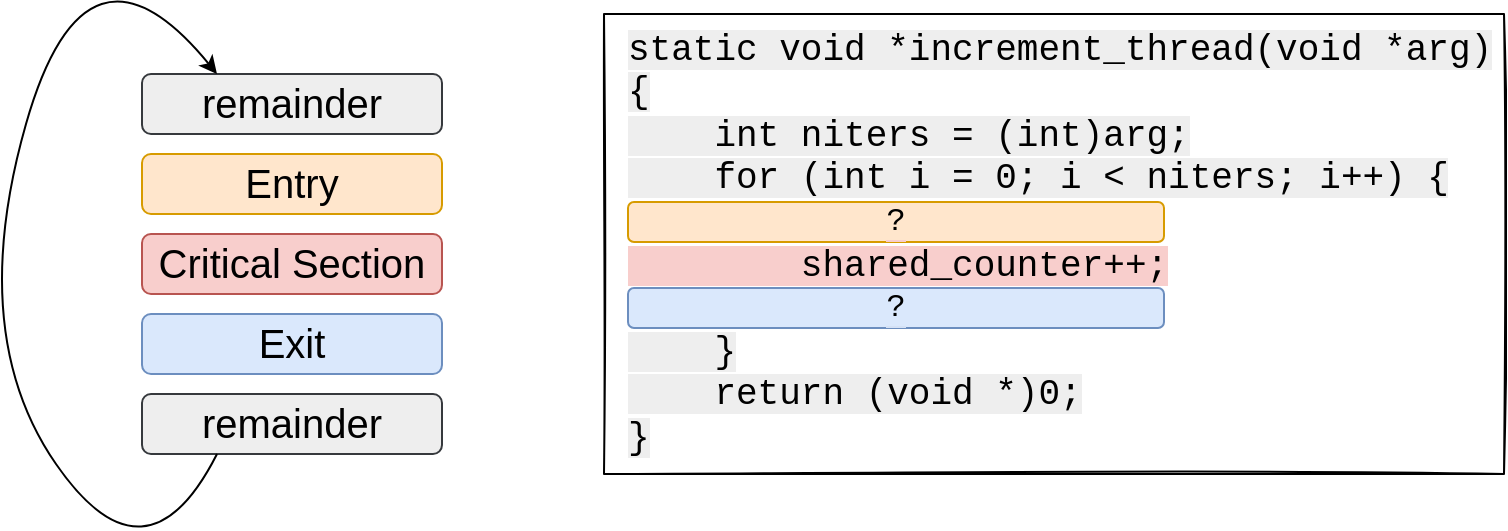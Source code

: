 <mxfile version="20.8.10" type="device"><diagram name="Page-1" id="XpLM6pjBuMtisUMq27H8"><mxGraphModel dx="184" dy="764" grid="1" gridSize="10" guides="1" tooltips="1" connect="1" arrows="1" fold="1" page="1" pageScale="1" pageWidth="850" pageHeight="1100" math="0" shadow="0"><root><mxCell id="0"/><mxCell id="1" parent="0"/><mxCell id="hwe7m3mOMqC-MSi24PNh-2" value="&lt;font style=&quot;font-size: 20px;&quot;&gt;remainder&lt;/font&gt;" style="rounded=1;whiteSpace=wrap;html=1;fillColor=#eeeeee;strokeColor=#36393d;fontSize=18;" vertex="1" parent="1"><mxGeometry x="969" y="110" width="150" height="30" as="geometry"/></mxCell><mxCell id="hwe7m3mOMqC-MSi24PNh-3" value="&lt;font style=&quot;font-size: 20px;&quot;&gt;Entry&lt;/font&gt;" style="rounded=1;whiteSpace=wrap;html=1;fillColor=#ffe6cc;strokeColor=#d79b00;fontSize=18;glass=0;" vertex="1" parent="1"><mxGeometry x="969" y="150" width="150" height="30" as="geometry"/></mxCell><mxCell id="hwe7m3mOMqC-MSi24PNh-5" value="&lt;font style=&quot;font-size: 20px;&quot;&gt;Critical Section&lt;/font&gt;" style="rounded=1;whiteSpace=wrap;html=1;fillColor=#f8cecc;strokeColor=#b85450;fontSize=18;glass=0;" vertex="1" parent="1"><mxGeometry x="969" y="190" width="150" height="30" as="geometry"/></mxCell><mxCell id="hwe7m3mOMqC-MSi24PNh-6" value="&lt;font style=&quot;font-size: 20px;&quot;&gt;Exit&lt;/font&gt;" style="rounded=1;whiteSpace=wrap;html=1;fillColor=#dae8fc;strokeColor=#6c8ebf;fontSize=18;glass=0;" vertex="1" parent="1"><mxGeometry x="969" y="230" width="150" height="30" as="geometry"/></mxCell><mxCell id="hwe7m3mOMqC-MSi24PNh-7" value="&lt;font style=&quot;font-size: 20px;&quot;&gt;remainder&lt;/font&gt;" style="rounded=1;whiteSpace=wrap;html=1;fillColor=#eeeeee;strokeColor=#36393d;fontSize=18;" vertex="1" parent="1"><mxGeometry x="969" y="270" width="150" height="30" as="geometry"/></mxCell><mxCell id="hwe7m3mOMqC-MSi24PNh-8" value="" style="curved=1;endArrow=classic;html=1;rounded=0;fontSize=20;exitX=0.25;exitY=1;exitDx=0;exitDy=0;entryX=0.25;entryY=0;entryDx=0;entryDy=0;" edge="1" parent="1" source="hwe7m3mOMqC-MSi24PNh-7" target="hwe7m3mOMqC-MSi24PNh-2"><mxGeometry width="50" height="50" relative="1" as="geometry"><mxPoint x="1241" y="400" as="sourcePoint"/><mxPoint x="1291" y="350" as="targetPoint"/><Array as="points"><mxPoint x="971" y="370"/><mxPoint x="881" y="240"/><mxPoint x="941" y="30"/></Array></mxGeometry></mxCell><mxCell id="hwe7m3mOMqC-MSi24PNh-11" value="&lt;font style=&quot;font-size: 18px;&quot;&gt;&lt;span style=&quot;background-color: rgb(238, 238, 238);&quot;&gt;&lt;span style=&quot;color: rgb(0, 0, 0); font-family: &amp;quot;Courier New&amp;quot;; font-style: normal; font-variant-ligatures: normal; font-variant-caps: normal; font-weight: 400; letter-spacing: normal; orphans: 2; text-indent: 0px; text-transform: none; widows: 2; word-spacing: 0px; -webkit-text-stroke-width: 0px; text-decoration-thickness: initial; text-decoration-style: initial; text-decoration-color: initial; float: none; display: inline !important;&quot;&gt;static void *increment_thread(void *arg)&lt;/span&gt;&lt;br style=&quot;border-color: var(--border-color); color: rgb(0, 0, 0); font-family: &amp;quot;Courier New&amp;quot;; font-style: normal; font-variant-ligatures: normal; font-variant-caps: normal; font-weight: 400; letter-spacing: normal; orphans: 2; text-indent: 0px; text-transform: none; widows: 2; word-spacing: 0px; -webkit-text-stroke-width: 0px; text-decoration-thickness: initial; text-decoration-style: initial; text-decoration-color: initial;&quot;&gt;&lt;span style=&quot;color: rgb(0, 0, 0); font-family: &amp;quot;Courier New&amp;quot;; font-style: normal; font-variant-ligatures: normal; font-variant-caps: normal; font-weight: 400; letter-spacing: normal; orphans: 2; text-indent: 0px; text-transform: none; widows: 2; word-spacing: 0px; -webkit-text-stroke-width: 0px; text-decoration-thickness: initial; text-decoration-style: initial; text-decoration-color: initial; float: none; display: inline !important;&quot;&gt;{&lt;/span&gt;&lt;br style=&quot;border-color: var(--border-color); color: rgb(0, 0, 0); font-family: &amp;quot;Courier New&amp;quot;; font-style: normal; font-variant-ligatures: normal; font-variant-caps: normal; font-weight: 400; letter-spacing: normal; orphans: 2; text-indent: 0px; text-transform: none; widows: 2; word-spacing: 0px; -webkit-text-stroke-width: 0px; text-decoration-thickness: initial; text-decoration-style: initial; text-decoration-color: initial;&quot;&gt;&lt;span style=&quot;color: rgb(0, 0, 0); font-family: &amp;quot;Courier New&amp;quot;; font-style: normal; font-variant-ligatures: normal; font-variant-caps: normal; font-weight: 400; letter-spacing: normal; orphans: 2; text-indent: 0px; text-transform: none; widows: 2; word-spacing: 0px; -webkit-text-stroke-width: 0px; text-decoration-thickness: initial; text-decoration-style: initial; text-decoration-color: initial; float: none; display: inline !important;&quot;&gt;&amp;nbsp; &amp;nbsp; int niters = (int)arg;&lt;/span&gt;&lt;br style=&quot;border-color: var(--border-color); color: rgb(0, 0, 0); font-family: &amp;quot;Courier New&amp;quot;; font-style: normal; font-variant-ligatures: normal; font-variant-caps: normal; font-weight: 400; letter-spacing: normal; orphans: 2; text-indent: 0px; text-transform: none; widows: 2; word-spacing: 0px; -webkit-text-stroke-width: 0px; text-decoration-thickness: initial; text-decoration-style: initial; text-decoration-color: initial;&quot;&gt;&lt;span style=&quot;color: rgb(0, 0, 0); font-family: &amp;quot;Courier New&amp;quot;; font-style: normal; font-variant-ligatures: normal; font-variant-caps: normal; font-weight: 400; letter-spacing: normal; orphans: 2; text-indent: 0px; text-transform: none; widows: 2; word-spacing: 0px; -webkit-text-stroke-width: 0px; text-decoration-thickness: initial; text-decoration-style: initial; text-decoration-color: initial; float: none; display: inline !important;&quot;&gt;&amp;nbsp; &amp;nbsp; for (int i = 0; i &amp;lt; niters; i++) {&lt;/span&gt;&lt;/span&gt;&lt;br style=&quot;border-color: var(--border-color); color: rgb(0, 0, 0); font-family: &amp;quot;Courier New&amp;quot;; font-style: normal; font-variant-ligatures: normal; font-variant-caps: normal; font-weight: 400; letter-spacing: normal; orphans: 2; text-indent: 0px; text-transform: none; widows: 2; word-spacing: 0px; -webkit-text-stroke-width: 0px; text-decoration-thickness: initial; text-decoration-style: initial; text-decoration-color: initial;&quot;&gt;&lt;br style=&quot;border-color: var(--border-color); color: rgb(0, 0, 0); font-family: &amp;quot;Courier New&amp;quot;; font-style: normal; font-variant-ligatures: normal; font-variant-caps: normal; font-weight: 400; letter-spacing: normal; orphans: 2; text-indent: 0px; text-transform: none; widows: 2; word-spacing: 0px; -webkit-text-stroke-width: 0px; text-decoration-thickness: initial; text-decoration-style: initial; text-decoration-color: initial;&quot;&gt;&lt;span style=&quot;background-color: rgb(248, 206, 204);&quot;&gt;&lt;span style=&quot;color: rgb(0, 0, 0); font-family: &amp;quot;Courier New&amp;quot;; font-style: normal; font-variant-ligatures: normal; font-variant-caps: normal; font-weight: 400; letter-spacing: normal; orphans: 2; text-indent: 0px; text-transform: none; widows: 2; word-spacing: 0px; -webkit-text-stroke-width: 0px; text-decoration-thickness: initial; text-decoration-style: initial; text-decoration-color: initial; float: none; display: inline !important;&quot;&gt;&amp;nbsp; &amp;nbsp; &amp;nbsp; &amp;nbsp; shared_counter++;&lt;/span&gt;&lt;br style=&quot;border-color: var(--border-color); color: rgb(0, 0, 0); font-family: &amp;quot;Courier New&amp;quot;; font-style: normal; font-variant-ligatures: normal; font-variant-caps: normal; font-weight: 400; letter-spacing: normal; orphans: 2; text-indent: 0px; text-transform: none; widows: 2; word-spacing: 0px; -webkit-text-stroke-width: 0px; text-decoration-thickness: initial; text-decoration-style: initial; text-decoration-color: initial;&quot;&gt;&lt;/span&gt;&lt;br style=&quot;border-color: var(--border-color); color: rgb(0, 0, 0); font-family: &amp;quot;Courier New&amp;quot;; font-style: normal; font-variant-ligatures: normal; font-variant-caps: normal; font-weight: 400; letter-spacing: normal; orphans: 2; text-indent: 0px; text-transform: none; widows: 2; word-spacing: 0px; -webkit-text-stroke-width: 0px; text-decoration-thickness: initial; text-decoration-style: initial; text-decoration-color: initial;&quot;&gt;&lt;span style=&quot;background-color: rgb(238, 238, 238);&quot;&gt;&lt;span style=&quot;color: rgb(0, 0, 0); font-family: &amp;quot;Courier New&amp;quot;; font-style: normal; font-variant-ligatures: normal; font-variant-caps: normal; font-weight: 400; letter-spacing: normal; orphans: 2; text-indent: 0px; text-transform: none; widows: 2; word-spacing: 0px; -webkit-text-stroke-width: 0px; text-decoration-thickness: initial; text-decoration-style: initial; text-decoration-color: initial; float: none; display: inline !important;&quot;&gt;&amp;nbsp; &amp;nbsp; }&lt;/span&gt;&lt;br style=&quot;border-color: var(--border-color); color: rgb(0, 0, 0); font-family: &amp;quot;Courier New&amp;quot;; font-style: normal; font-variant-ligatures: normal; font-variant-caps: normal; font-weight: 400; letter-spacing: normal; orphans: 2; text-indent: 0px; text-transform: none; widows: 2; word-spacing: 0px; -webkit-text-stroke-width: 0px; text-decoration-thickness: initial; text-decoration-style: initial; text-decoration-color: initial;&quot;&gt;&lt;span style=&quot;color: rgb(0, 0, 0); font-family: &amp;quot;Courier New&amp;quot;; font-style: normal; font-variant-ligatures: normal; font-variant-caps: normal; font-weight: 400; letter-spacing: normal; orphans: 2; text-indent: 0px; text-transform: none; widows: 2; word-spacing: 0px; -webkit-text-stroke-width: 0px; text-decoration-thickness: initial; text-decoration-style: initial; text-decoration-color: initial; float: none; display: inline !important;&quot;&gt;&amp;nbsp; &amp;nbsp; return (void *)0;&lt;/span&gt;&lt;br style=&quot;border-color: var(--border-color); color: rgb(0, 0, 0); font-family: &amp;quot;Courier New&amp;quot;; font-style: normal; font-variant-ligatures: normal; font-variant-caps: normal; font-weight: 400; letter-spacing: normal; orphans: 2; text-indent: 0px; text-transform: none; widows: 2; word-spacing: 0px; -webkit-text-stroke-width: 0px; text-decoration-thickness: initial; text-decoration-style: initial; text-decoration-color: initial;&quot;&gt;&lt;span style=&quot;color: rgb(0, 0, 0); font-family: &amp;quot;Courier New&amp;quot;; font-style: normal; font-variant-ligatures: normal; font-variant-caps: normal; font-weight: 400; letter-spacing: normal; orphans: 2; text-indent: 0px; text-transform: none; widows: 2; word-spacing: 0px; -webkit-text-stroke-width: 0px; text-decoration-thickness: initial; text-decoration-style: initial; text-decoration-color: initial; float: none; display: inline !important;&quot;&gt;}&lt;/span&gt;&lt;/span&gt;&lt;/font&gt;" style="rounded=0;whiteSpace=wrap;html=1;glass=0;labelBackgroundColor=#FFFFFF;labelBorderColor=none;sketch=1;fontFamily=Courier New;fontSize=16;gradientColor=none;align=left;spacingLeft=10;" vertex="1" parent="1"><mxGeometry x="1200" y="80" width="450" height="230" as="geometry"/></mxCell><mxCell id="hwe7m3mOMqC-MSi24PNh-12" value="&lt;span style=&quot;background-color: rgb(255, 230, 204);&quot;&gt;?&lt;/span&gt;" style="rounded=1;whiteSpace=wrap;html=1;glass=0;labelBackgroundColor=#F8CECC;labelBorderColor=none;fontFamily=Courier New;fontSize=16;fillColor=#ffe6cc;strokeColor=#d79b00;" vertex="1" parent="1"><mxGeometry x="1212" y="174" width="268" height="20" as="geometry"/></mxCell><mxCell id="hwe7m3mOMqC-MSi24PNh-13" value="&lt;span style=&quot;background-color: rgb(218, 232, 252);&quot;&gt;?&lt;/span&gt;" style="rounded=1;whiteSpace=wrap;html=1;glass=0;labelBackgroundColor=#D4E1F5;labelBorderColor=none;fontFamily=Courier New;fontSize=16;fillColor=#dae8fc;strokeColor=#6c8ebf;" vertex="1" parent="1"><mxGeometry x="1212" y="217" width="268" height="20" as="geometry"/></mxCell></root></mxGraphModel></diagram></mxfile>